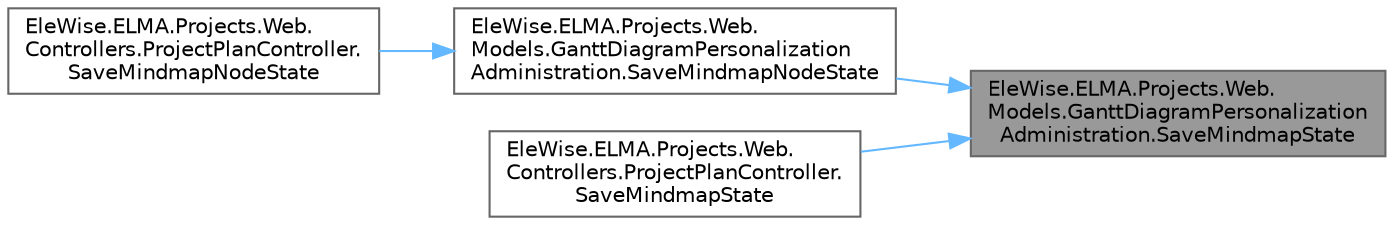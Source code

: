 digraph "EleWise.ELMA.Projects.Web.Models.GanttDiagramPersonalizationAdministration.SaveMindmapState"
{
 // LATEX_PDF_SIZE
  bgcolor="transparent";
  edge [fontname=Helvetica,fontsize=10,labelfontname=Helvetica,labelfontsize=10];
  node [fontname=Helvetica,fontsize=10,shape=box,height=0.2,width=0.4];
  rankdir="RL";
  Node1 [id="Node000001",label="EleWise.ELMA.Projects.Web.\lModels.GanttDiagramPersonalization\lAdministration.SaveMindmapState",height=0.2,width=0.4,color="gray40", fillcolor="grey60", style="filled", fontcolor="black",tooltip="Сохранить свёрнутость узлов плана проекта для mindmap."];
  Node1 -> Node2 [id="edge1_Node000001_Node000002",dir="back",color="steelblue1",style="solid",tooltip=" "];
  Node2 [id="Node000002",label="EleWise.ELMA.Projects.Web.\lModels.GanttDiagramPersonalization\lAdministration.SaveMindmapNodeState",height=0.2,width=0.4,color="grey40", fillcolor="white", style="filled",URL="$class_ele_wise_1_1_e_l_m_a_1_1_projects_1_1_web_1_1_models_1_1_gantt_diagram_personalization_administration.html#a9b6f65face5d4d6f11b3cb86838a7886",tooltip="Сохранить свёрнутость узла плана проекта для mindmap."];
  Node2 -> Node3 [id="edge2_Node000002_Node000003",dir="back",color="steelblue1",style="solid",tooltip=" "];
  Node3 [id="Node000003",label="EleWise.ELMA.Projects.Web.\lControllers.ProjectPlanController.\lSaveMindmapNodeState",height=0.2,width=0.4,color="grey40", fillcolor="white", style="filled",URL="$class_ele_wise_1_1_e_l_m_a_1_1_projects_1_1_web_1_1_controllers_1_1_project_plan_controller.html#a46439e2968db6bae683b2fa453a55e38",tooltip="Сохранить свёрнутость узла плана проекта для mindmap."];
  Node1 -> Node4 [id="edge3_Node000001_Node000004",dir="back",color="steelblue1",style="solid",tooltip=" "];
  Node4 [id="Node000004",label="EleWise.ELMA.Projects.Web.\lControllers.ProjectPlanController.\lSaveMindmapState",height=0.2,width=0.4,color="grey40", fillcolor="white", style="filled",URL="$class_ele_wise_1_1_e_l_m_a_1_1_projects_1_1_web_1_1_controllers_1_1_project_plan_controller.html#aacb7fc2845545516f981cc702f42cca7",tooltip="Сохранить свёрнутость всех узлов плана проекта для mindmap."];
}
